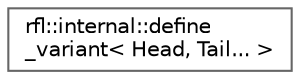 digraph "类继承关系图"
{
 // LATEX_PDF_SIZE
  bgcolor="transparent";
  edge [fontname=Helvetica,fontsize=10,labelfontname=Helvetica,labelfontsize=10];
  node [fontname=Helvetica,fontsize=10,shape=box,height=0.2,width=0.4];
  rankdir="LR";
  Node0 [id="Node000000",label="rfl::internal::define\l_variant\< Head, Tail... \>",height=0.2,width=0.4,color="grey40", fillcolor="white", style="filled",URL="$structrfl_1_1internal_1_1define__variant_3_01_head_00_01_tail_8_8_8_01_4.html",tooltip="Recursive case - other type."];
}
